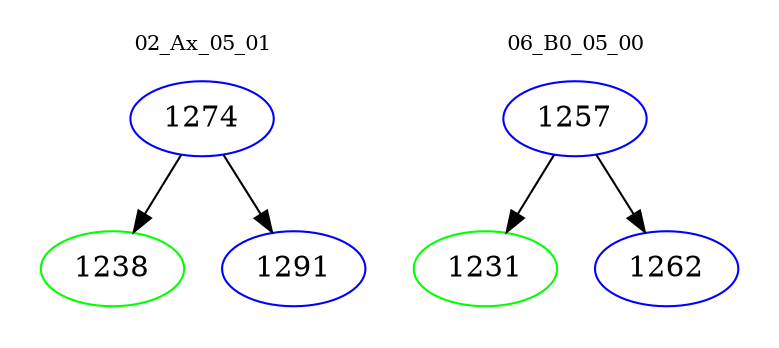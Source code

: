 digraph{
subgraph cluster_0 {
color = white
label = "02_Ax_05_01";
fontsize=10;
T0_1274 [label="1274", color="blue"]
T0_1274 -> T0_1238 [color="black"]
T0_1238 [label="1238", color="green"]
T0_1274 -> T0_1291 [color="black"]
T0_1291 [label="1291", color="blue"]
}
subgraph cluster_1 {
color = white
label = "06_B0_05_00";
fontsize=10;
T1_1257 [label="1257", color="blue"]
T1_1257 -> T1_1231 [color="black"]
T1_1231 [label="1231", color="green"]
T1_1257 -> T1_1262 [color="black"]
T1_1262 [label="1262", color="blue"]
}
}
